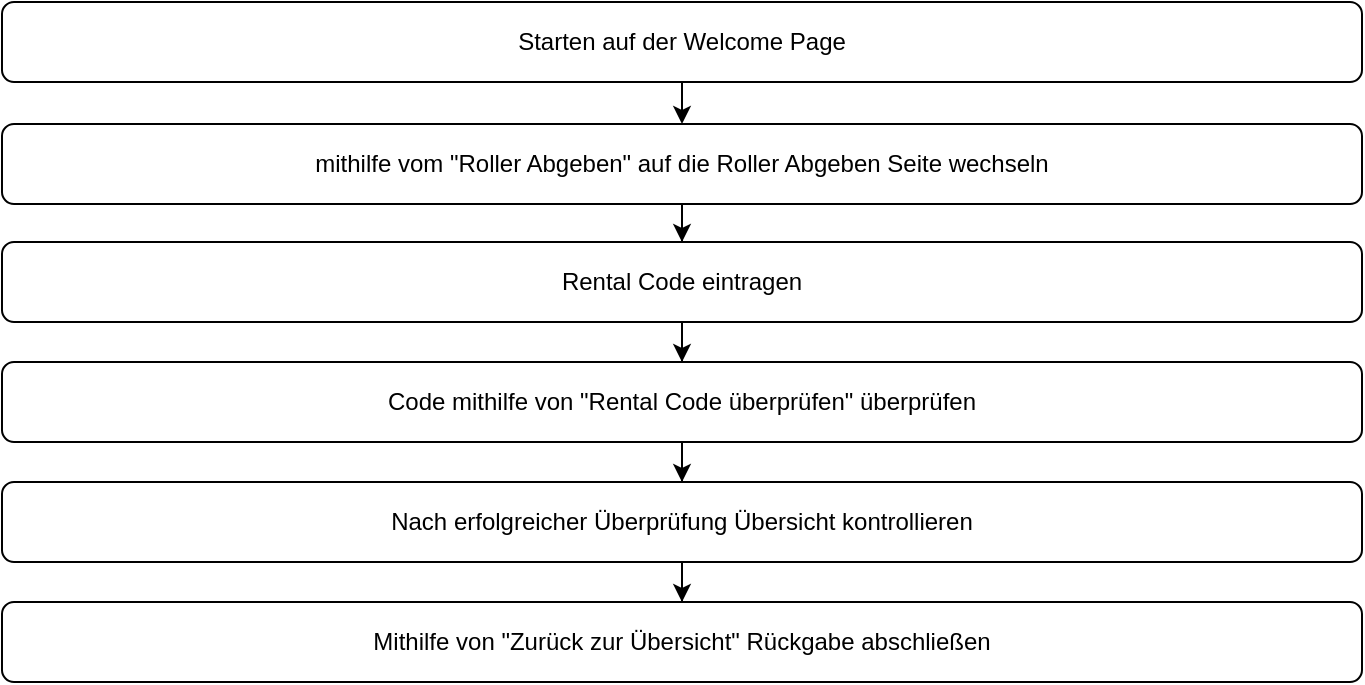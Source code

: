 <mxfile version="16.5.3" type="device"><diagram id="AEmG8j9s7D9sttR9Q3U2" name="Page-1"><mxGraphModel dx="1550" dy="784" grid="1" gridSize="10" guides="1" tooltips="1" connect="1" arrows="1" fold="1" page="1" pageScale="1" pageWidth="827" pageHeight="1169" math="0" shadow="0"><root><mxCell id="0"/><mxCell id="1" parent="0"/><mxCell id="2boPjySQMRJ5tJoe3rgx-3" value="" style="edgeStyle=orthogonalEdgeStyle;rounded=0;orthogonalLoop=1;jettySize=auto;html=1;" parent="1" source="2boPjySQMRJ5tJoe3rgx-1" target="2boPjySQMRJ5tJoe3rgx-2" edge="1"><mxGeometry relative="1" as="geometry"/></mxCell><mxCell id="2boPjySQMRJ5tJoe3rgx-1" value="Starten auf der Welcome Page" style="rounded=1;whiteSpace=wrap;html=1;" parent="1" vertex="1"><mxGeometry x="40" y="40" width="680" height="40" as="geometry"/></mxCell><mxCell id="2boPjySQMRJ5tJoe3rgx-5" value="" style="edgeStyle=orthogonalEdgeStyle;rounded=0;orthogonalLoop=1;jettySize=auto;html=1;" parent="1" source="2boPjySQMRJ5tJoe3rgx-2" target="2boPjySQMRJ5tJoe3rgx-4" edge="1"><mxGeometry relative="1" as="geometry"/></mxCell><mxCell id="2boPjySQMRJ5tJoe3rgx-2" value="mithilfe vom &quot;Roller Abgeben&quot; auf die Roller Abgeben Seite wechseln" style="rounded=1;whiteSpace=wrap;html=1;" parent="1" vertex="1"><mxGeometry x="40" y="101" width="680" height="40" as="geometry"/></mxCell><mxCell id="2boPjySQMRJ5tJoe3rgx-7" value="" style="edgeStyle=orthogonalEdgeStyle;rounded=0;orthogonalLoop=1;jettySize=auto;html=1;" parent="1" source="2boPjySQMRJ5tJoe3rgx-4" target="2boPjySQMRJ5tJoe3rgx-6" edge="1"><mxGeometry relative="1" as="geometry"/></mxCell><mxCell id="2boPjySQMRJ5tJoe3rgx-4" value="Rental Code eintragen" style="rounded=1;whiteSpace=wrap;html=1;" parent="1" vertex="1"><mxGeometry x="40" y="160" width="680" height="40" as="geometry"/></mxCell><mxCell id="2boPjySQMRJ5tJoe3rgx-9" value="" style="edgeStyle=orthogonalEdgeStyle;rounded=0;orthogonalLoop=1;jettySize=auto;html=1;" parent="1" source="2boPjySQMRJ5tJoe3rgx-6" target="2boPjySQMRJ5tJoe3rgx-8" edge="1"><mxGeometry relative="1" as="geometry"/></mxCell><mxCell id="2boPjySQMRJ5tJoe3rgx-6" value="Code mithilfe von &quot;Rental Code überprüfen&quot; überprüfen" style="rounded=1;whiteSpace=wrap;html=1;" parent="1" vertex="1"><mxGeometry x="40" y="220" width="680" height="40" as="geometry"/></mxCell><mxCell id="2boPjySQMRJ5tJoe3rgx-11" value="" style="edgeStyle=orthogonalEdgeStyle;rounded=0;orthogonalLoop=1;jettySize=auto;html=1;" parent="1" source="2boPjySQMRJ5tJoe3rgx-8" target="2boPjySQMRJ5tJoe3rgx-10" edge="1"><mxGeometry relative="1" as="geometry"/></mxCell><mxCell id="2boPjySQMRJ5tJoe3rgx-8" value="Nach erfolgreicher Überprüfung Übersicht kontrollieren" style="rounded=1;whiteSpace=wrap;html=1;" parent="1" vertex="1"><mxGeometry x="40" y="280" width="680" height="40" as="geometry"/></mxCell><mxCell id="2boPjySQMRJ5tJoe3rgx-10" value="Mithilfe von &quot;Zurück zur Übersicht&quot; Rückgabe abschließen" style="rounded=1;whiteSpace=wrap;html=1;" parent="1" vertex="1"><mxGeometry x="40" y="340" width="680" height="40" as="geometry"/></mxCell></root></mxGraphModel></diagram></mxfile>